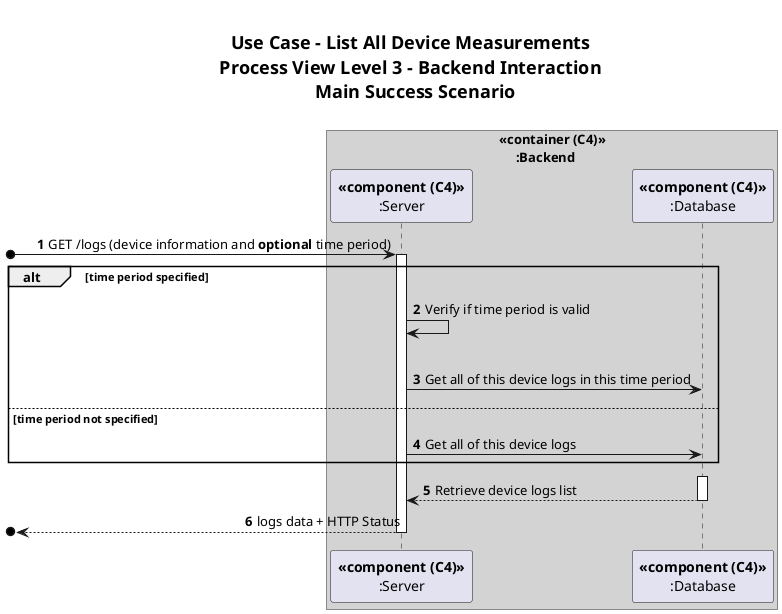 @startuml
<style>
    title {
      HorizontalAlignment center
      FontSize 18
      padding 20
    }
</style>

title Use Case - List All Device Measurements \nProcess View Level 3 - Backend Interaction \n Main Success Scenario
autonumber

!pragma teoz true

box "<<container (C4)>>\n     :Backend" #LightGrey
  participant "**<<component (C4)>>**\n:Server" as SERVER
  participant "**<<component (C4)>>**\n:Database" as DB
end box

[o-> SERVER : GET /logs (device information and **optional** time period)
activate SERVER
alt time period specified
SERVER -> SERVER : Verify if time period is valid
|||
SERVER -> DB: Get all of this device logs in this time period

else time period not specified
SERVER -> DB: Get all of this device logs
end
activate DB
DB --> SERVER: Retrieve device logs list
deactivate DB

[o<-- SERVER : logs data + HTTP Status
deactivate SERVER


@enduml